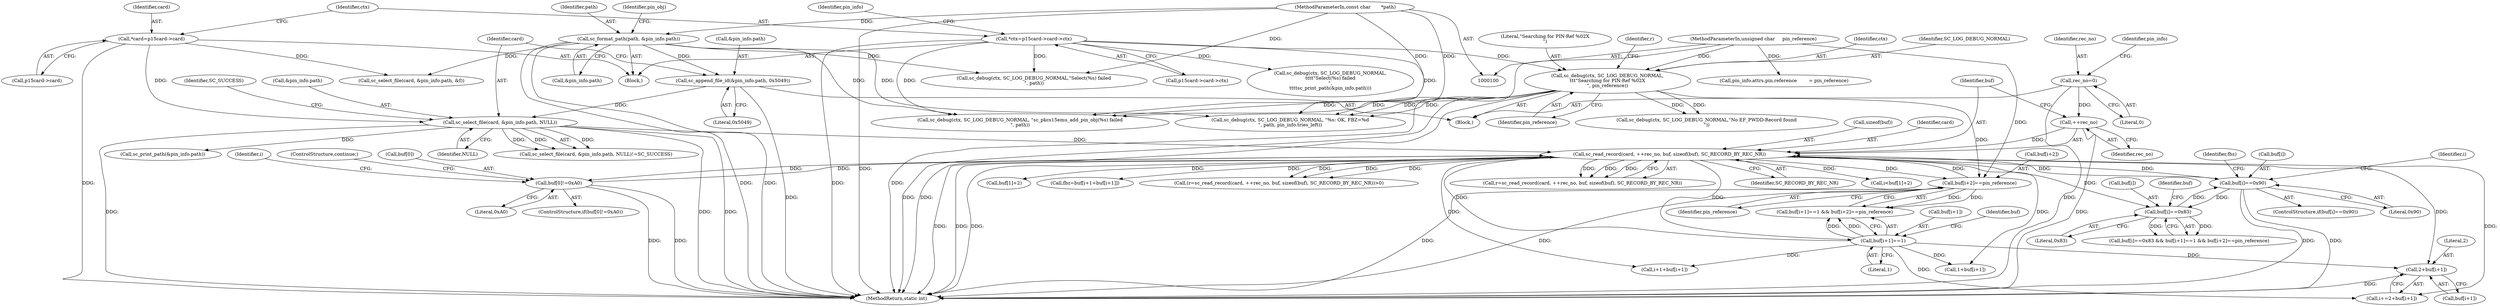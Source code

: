 digraph "0_OpenSC_8fe377e93b4b56060e5bbfb6f3142ceaeca744fa_21@array" {
"1000374" [label="(Call,2+buf[i+1])"];
"1000335" [label="(Call,sc_read_record(card, ++rec_no, buf, sizeof(buf), SC_RECORD_BY_REC_NR))"];
"1000306" [label="(Call,sc_select_file(card, &pin_info.path, NULL))"];
"1000111" [label="(Call,*card=p15card->card)"];
"1000298" [label="(Call,sc_append_file_id(&pin_info.path, 0x5049))"];
"1000223" [label="(Call,sc_format_path(path, &pin_info.path))"];
"1000102" [label="(MethodParameterIn,const char       *path)"];
"1000337" [label="(Call,++rec_no)"];
"1000280" [label="(Call,rec_no=0)"];
"1000355" [label="(Call,buf[0]!=0xA0)"];
"1000397" [label="(Call,buf[i+2]==pin_reference)"];
"1000326" [label="(Call,sc_debug(ctx, SC_LOG_DEBUG_NORMAL,\n\t\t\t\"Searching for PIN-Ref %02X\n\", pin_reference))"];
"1000117" [label="(Call,*ctx=p15card->card->ctx)"];
"1000105" [label="(MethodParameterIn,unsigned char     pin_reference)"];
"1000407" [label="(Call,buf[i]==0x90)"];
"1000384" [label="(Call,buf[i]==0x83)"];
"1000390" [label="(Call,buf[i+1]==1)"];
"1000384" [label="(Call,buf[i]==0x83)"];
"1000392" [label="(Identifier,buf)"];
"1000303" [label="(Literal,0x5049)"];
"1000280" [label="(Call,rec_no=0)"];
"1000498" [label="(Call,sc_debug(ctx, SC_LOG_DEBUG_NORMAL, \"%s: OK, FBZ=%d\n\", path, pin_info.tries_left))"];
"1000360" [label="(ControlStructure,continue;)"];
"1000406" [label="(ControlStructure,if(buf[i]==0x90))"];
"1000281" [label="(Identifier,rec_no)"];
"1000407" [label="(Call,buf[i]==0x90)"];
"1000391" [label="(Call,buf[i+1])"];
"1000390" [label="(Call,buf[i+1]==1)"];
"1000440" [label="(Call,sc_debug(ctx, SC_LOG_DEBUG_NORMAL,\"No EF_PWDD-Record found\n\"))"];
"1000282" [label="(Literal,0)"];
"1000312" [label="(Identifier,NULL)"];
"1000398" [label="(Call,buf[i+2])"];
"1000396" [label="(Literal,1)"];
"1000327" [label="(Identifier,ctx)"];
"1000508" [label="(MethodReturn,static int)"];
"1000356" [label="(Call,buf[0])"];
"1000118" [label="(Identifier,ctx)"];
"1000306" [label="(Call,sc_select_file(card, &pin_info.path, NULL))"];
"1000374" [label="(Call,2+buf[i+1])"];
"1000340" [label="(Call,sizeof(buf))"];
"1000373" [label="(Identifier,i)"];
"1000376" [label="(Call,buf[i+1])"];
"1000328" [label="(Identifier,SC_LOG_DEBUG_NORMAL)"];
"1000339" [label="(Identifier,buf)"];
"1000418" [label="(Call,1+buf[i+1])"];
"1000367" [label="(Call,buf[1]+2)"];
"1000299" [label="(Call,&pin_info.path)"];
"1000329" [label="(Literal,\"Searching for PIN-Ref %02X\n\")"];
"1000412" [label="(Call,fbz=buf[i+1+buf[i+1]])"];
"1000363" [label="(Identifier,i)"];
"1000307" [label="(Identifier,card)"];
"1000411" [label="(Literal,0x90)"];
"1000385" [label="(Call,buf[i])"];
"1000359" [label="(Literal,0xA0)"];
"1000399" [label="(Identifier,buf)"];
"1000375" [label="(Literal,2)"];
"1000313" [label="(Identifier,SC_SUCCESS)"];
"1000287" [label="(Identifier,pin_info)"];
"1000332" [label="(Call,(r=sc_read_record(card, ++rec_no, buf, sizeof(buf), SC_RECORD_BY_REC_NR))>0)"];
"1000298" [label="(Call,sc_append_file_id(&pin_info.path, 0x5049))"];
"1000333" [label="(Call,r=sc_read_record(card, ++rec_no, buf, sizeof(buf), SC_RECORD_BY_REC_NR))"];
"1000231" [label="(Identifier,pin_obj)"];
"1000342" [label="(Identifier,SC_RECORD_BY_REC_NR)"];
"1000117" [label="(Call,*ctx=p15card->card->ctx)"];
"1000354" [label="(ControlStructure,if(buf[0]!=0xA0))"];
"1000119" [label="(Call,p15card->card->ctx)"];
"1000224" [label="(Identifier,path)"];
"1000403" [label="(Identifier,pin_reference)"];
"1000111" [label="(Call,*card=p15card->card)"];
"1000225" [label="(Call,&pin_info.path)"];
"1000413" [label="(Identifier,fbz)"];
"1000315" [label="(Call,sc_debug(ctx, SC_LOG_DEBUG_NORMAL,\n\t\t\t\t\"Select(%s) failed\n\",\n\t\t\t\tsc_print_path(&pin_info.path)))"];
"1000130" [label="(Identifier,pin_info)"];
"1000109" [label="(Block,)"];
"1000450" [label="(Call,sc_select_file(card, &pin_info.path, &f))"];
"1000338" [label="(Identifier,rec_no)"];
"1000330" [label="(Identifier,pin_reference)"];
"1000112" [label="(Identifier,card)"];
"1000223" [label="(Call,sc_format_path(path, &pin_info.path))"];
"1000460" [label="(Call,sc_debug(ctx, SC_LOG_DEBUG_NORMAL,\"Select(%s) failed\n\", path))"];
"1000388" [label="(Literal,0x83)"];
"1000491" [label="(Call,sc_debug(ctx, SC_LOG_DEBUG_NORMAL, \"sc_pkcs15emu_add_pin_obj(%s) failed\n\", path))"];
"1000397" [label="(Call,buf[i+2]==pin_reference)"];
"1000326" [label="(Call,sc_debug(ctx, SC_LOG_DEBUG_NORMAL,\n\t\t\t\"Searching for PIN-Ref %02X\n\", pin_reference))"];
"1000365" [label="(Call,i<buf[1]+2)"];
"1000155" [label="(Call,pin_info.attrs.pin.reference        = pin_reference)"];
"1000416" [label="(Call,i+1+buf[i+1])"];
"1000334" [label="(Identifier,r)"];
"1000383" [label="(Call,buf[i]==0x83 && buf[i+1]==1 && buf[i+2]==pin_reference)"];
"1000389" [label="(Call,buf[i+1]==1 && buf[i+2]==pin_reference)"];
"1000102" [label="(MethodParameterIn,const char       *path)"];
"1000372" [label="(Call,i+=2+buf[i+1])"];
"1000305" [label="(Call,sc_select_file(card, &pin_info.path, NULL)!=SC_SUCCESS)"];
"1000113" [label="(Call,p15card->card)"];
"1000308" [label="(Call,&pin_info.path)"];
"1000335" [label="(Call,sc_read_record(card, ++rec_no, buf, sizeof(buf), SC_RECORD_BY_REC_NR))"];
"1000337" [label="(Call,++rec_no)"];
"1000355" [label="(Call,buf[0]!=0xA0)"];
"1000408" [label="(Call,buf[i])"];
"1000105" [label="(MethodParameterIn,unsigned char     pin_reference)"];
"1000319" [label="(Call,sc_print_path(&pin_info.path))"];
"1000336" [label="(Identifier,card)"];
"1000276" [label="(Block,)"];
"1000374" -> "1000372"  [label="AST: "];
"1000374" -> "1000376"  [label="CFG: "];
"1000375" -> "1000374"  [label="AST: "];
"1000376" -> "1000374"  [label="AST: "];
"1000372" -> "1000374"  [label="CFG: "];
"1000374" -> "1000508"  [label="DDG: "];
"1000335" -> "1000374"  [label="DDG: "];
"1000390" -> "1000374"  [label="DDG: "];
"1000335" -> "1000333"  [label="AST: "];
"1000335" -> "1000342"  [label="CFG: "];
"1000336" -> "1000335"  [label="AST: "];
"1000337" -> "1000335"  [label="AST: "];
"1000339" -> "1000335"  [label="AST: "];
"1000340" -> "1000335"  [label="AST: "];
"1000342" -> "1000335"  [label="AST: "];
"1000333" -> "1000335"  [label="CFG: "];
"1000335" -> "1000508"  [label="DDG: "];
"1000335" -> "1000508"  [label="DDG: "];
"1000335" -> "1000508"  [label="DDG: "];
"1000335" -> "1000332"  [label="DDG: "];
"1000335" -> "1000332"  [label="DDG: "];
"1000335" -> "1000332"  [label="DDG: "];
"1000335" -> "1000333"  [label="DDG: "];
"1000335" -> "1000333"  [label="DDG: "];
"1000335" -> "1000333"  [label="DDG: "];
"1000306" -> "1000335"  [label="DDG: "];
"1000337" -> "1000335"  [label="DDG: "];
"1000355" -> "1000335"  [label="DDG: "];
"1000397" -> "1000335"  [label="DDG: "];
"1000407" -> "1000335"  [label="DDG: "];
"1000390" -> "1000335"  [label="DDG: "];
"1000335" -> "1000355"  [label="DDG: "];
"1000335" -> "1000365"  [label="DDG: "];
"1000335" -> "1000367"  [label="DDG: "];
"1000335" -> "1000372"  [label="DDG: "];
"1000335" -> "1000384"  [label="DDG: "];
"1000335" -> "1000390"  [label="DDG: "];
"1000335" -> "1000397"  [label="DDG: "];
"1000335" -> "1000407"  [label="DDG: "];
"1000335" -> "1000412"  [label="DDG: "];
"1000335" -> "1000416"  [label="DDG: "];
"1000335" -> "1000418"  [label="DDG: "];
"1000306" -> "1000305"  [label="AST: "];
"1000306" -> "1000312"  [label="CFG: "];
"1000307" -> "1000306"  [label="AST: "];
"1000308" -> "1000306"  [label="AST: "];
"1000312" -> "1000306"  [label="AST: "];
"1000313" -> "1000306"  [label="CFG: "];
"1000306" -> "1000508"  [label="DDG: "];
"1000306" -> "1000508"  [label="DDG: "];
"1000306" -> "1000508"  [label="DDG: "];
"1000306" -> "1000305"  [label="DDG: "];
"1000306" -> "1000305"  [label="DDG: "];
"1000306" -> "1000305"  [label="DDG: "];
"1000111" -> "1000306"  [label="DDG: "];
"1000298" -> "1000306"  [label="DDG: "];
"1000306" -> "1000319"  [label="DDG: "];
"1000111" -> "1000109"  [label="AST: "];
"1000111" -> "1000113"  [label="CFG: "];
"1000112" -> "1000111"  [label="AST: "];
"1000113" -> "1000111"  [label="AST: "];
"1000118" -> "1000111"  [label="CFG: "];
"1000111" -> "1000508"  [label="DDG: "];
"1000111" -> "1000450"  [label="DDG: "];
"1000298" -> "1000276"  [label="AST: "];
"1000298" -> "1000303"  [label="CFG: "];
"1000299" -> "1000298"  [label="AST: "];
"1000303" -> "1000298"  [label="AST: "];
"1000307" -> "1000298"  [label="CFG: "];
"1000298" -> "1000508"  [label="DDG: "];
"1000223" -> "1000298"  [label="DDG: "];
"1000223" -> "1000109"  [label="AST: "];
"1000223" -> "1000225"  [label="CFG: "];
"1000224" -> "1000223"  [label="AST: "];
"1000225" -> "1000223"  [label="AST: "];
"1000231" -> "1000223"  [label="CFG: "];
"1000223" -> "1000508"  [label="DDG: "];
"1000223" -> "1000508"  [label="DDG: "];
"1000102" -> "1000223"  [label="DDG: "];
"1000223" -> "1000450"  [label="DDG: "];
"1000223" -> "1000460"  [label="DDG: "];
"1000223" -> "1000491"  [label="DDG: "];
"1000223" -> "1000498"  [label="DDG: "];
"1000102" -> "1000100"  [label="AST: "];
"1000102" -> "1000508"  [label="DDG: "];
"1000102" -> "1000460"  [label="DDG: "];
"1000102" -> "1000491"  [label="DDG: "];
"1000102" -> "1000498"  [label="DDG: "];
"1000337" -> "1000338"  [label="CFG: "];
"1000338" -> "1000337"  [label="AST: "];
"1000339" -> "1000337"  [label="CFG: "];
"1000337" -> "1000508"  [label="DDG: "];
"1000280" -> "1000337"  [label="DDG: "];
"1000280" -> "1000276"  [label="AST: "];
"1000280" -> "1000282"  [label="CFG: "];
"1000281" -> "1000280"  [label="AST: "];
"1000282" -> "1000280"  [label="AST: "];
"1000287" -> "1000280"  [label="CFG: "];
"1000280" -> "1000508"  [label="DDG: "];
"1000355" -> "1000354"  [label="AST: "];
"1000355" -> "1000359"  [label="CFG: "];
"1000356" -> "1000355"  [label="AST: "];
"1000359" -> "1000355"  [label="AST: "];
"1000360" -> "1000355"  [label="CFG: "];
"1000363" -> "1000355"  [label="CFG: "];
"1000355" -> "1000508"  [label="DDG: "];
"1000355" -> "1000508"  [label="DDG: "];
"1000397" -> "1000389"  [label="AST: "];
"1000397" -> "1000403"  [label="CFG: "];
"1000398" -> "1000397"  [label="AST: "];
"1000403" -> "1000397"  [label="AST: "];
"1000389" -> "1000397"  [label="CFG: "];
"1000397" -> "1000508"  [label="DDG: "];
"1000397" -> "1000508"  [label="DDG: "];
"1000397" -> "1000389"  [label="DDG: "];
"1000397" -> "1000389"  [label="DDG: "];
"1000326" -> "1000397"  [label="DDG: "];
"1000105" -> "1000397"  [label="DDG: "];
"1000326" -> "1000276"  [label="AST: "];
"1000326" -> "1000330"  [label="CFG: "];
"1000327" -> "1000326"  [label="AST: "];
"1000328" -> "1000326"  [label="AST: "];
"1000329" -> "1000326"  [label="AST: "];
"1000330" -> "1000326"  [label="AST: "];
"1000334" -> "1000326"  [label="CFG: "];
"1000326" -> "1000508"  [label="DDG: "];
"1000326" -> "1000508"  [label="DDG: "];
"1000117" -> "1000326"  [label="DDG: "];
"1000105" -> "1000326"  [label="DDG: "];
"1000326" -> "1000440"  [label="DDG: "];
"1000326" -> "1000440"  [label="DDG: "];
"1000326" -> "1000491"  [label="DDG: "];
"1000326" -> "1000491"  [label="DDG: "];
"1000326" -> "1000498"  [label="DDG: "];
"1000326" -> "1000498"  [label="DDG: "];
"1000117" -> "1000109"  [label="AST: "];
"1000117" -> "1000119"  [label="CFG: "];
"1000118" -> "1000117"  [label="AST: "];
"1000119" -> "1000117"  [label="AST: "];
"1000130" -> "1000117"  [label="CFG: "];
"1000117" -> "1000508"  [label="DDG: "];
"1000117" -> "1000315"  [label="DDG: "];
"1000117" -> "1000460"  [label="DDG: "];
"1000117" -> "1000491"  [label="DDG: "];
"1000117" -> "1000498"  [label="DDG: "];
"1000105" -> "1000100"  [label="AST: "];
"1000105" -> "1000508"  [label="DDG: "];
"1000105" -> "1000155"  [label="DDG: "];
"1000407" -> "1000406"  [label="AST: "];
"1000407" -> "1000411"  [label="CFG: "];
"1000408" -> "1000407"  [label="AST: "];
"1000411" -> "1000407"  [label="AST: "];
"1000413" -> "1000407"  [label="CFG: "];
"1000373" -> "1000407"  [label="CFG: "];
"1000407" -> "1000508"  [label="DDG: "];
"1000407" -> "1000508"  [label="DDG: "];
"1000407" -> "1000384"  [label="DDG: "];
"1000384" -> "1000407"  [label="DDG: "];
"1000384" -> "1000383"  [label="AST: "];
"1000384" -> "1000388"  [label="CFG: "];
"1000385" -> "1000384"  [label="AST: "];
"1000388" -> "1000384"  [label="AST: "];
"1000392" -> "1000384"  [label="CFG: "];
"1000383" -> "1000384"  [label="CFG: "];
"1000384" -> "1000383"  [label="DDG: "];
"1000384" -> "1000383"  [label="DDG: "];
"1000390" -> "1000389"  [label="AST: "];
"1000390" -> "1000396"  [label="CFG: "];
"1000391" -> "1000390"  [label="AST: "];
"1000396" -> "1000390"  [label="AST: "];
"1000399" -> "1000390"  [label="CFG: "];
"1000389" -> "1000390"  [label="CFG: "];
"1000390" -> "1000372"  [label="DDG: "];
"1000390" -> "1000389"  [label="DDG: "];
"1000390" -> "1000389"  [label="DDG: "];
"1000390" -> "1000416"  [label="DDG: "];
"1000390" -> "1000418"  [label="DDG: "];
}
